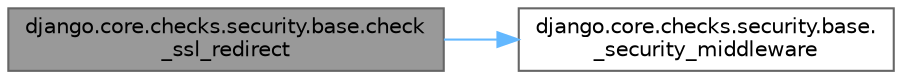 digraph "django.core.checks.security.base.check_ssl_redirect"
{
 // LATEX_PDF_SIZE
  bgcolor="transparent";
  edge [fontname=Helvetica,fontsize=10,labelfontname=Helvetica,labelfontsize=10];
  node [fontname=Helvetica,fontsize=10,shape=box,height=0.2,width=0.4];
  rankdir="LR";
  Node1 [id="Node000001",label="django.core.checks.security.base.check\l_ssl_redirect",height=0.2,width=0.4,color="gray40", fillcolor="grey60", style="filled", fontcolor="black",tooltip=" "];
  Node1 -> Node2 [id="edge1_Node000001_Node000002",color="steelblue1",style="solid",tooltip=" "];
  Node2 [id="Node000002",label="django.core.checks.security.base.\l_security_middleware",height=0.2,width=0.4,color="grey40", fillcolor="white", style="filled",URL="$namespacedjango_1_1core_1_1checks_1_1security_1_1base.html#ae2c829c386286ee5f3ad1c4805b43ce4",tooltip=" "];
}
